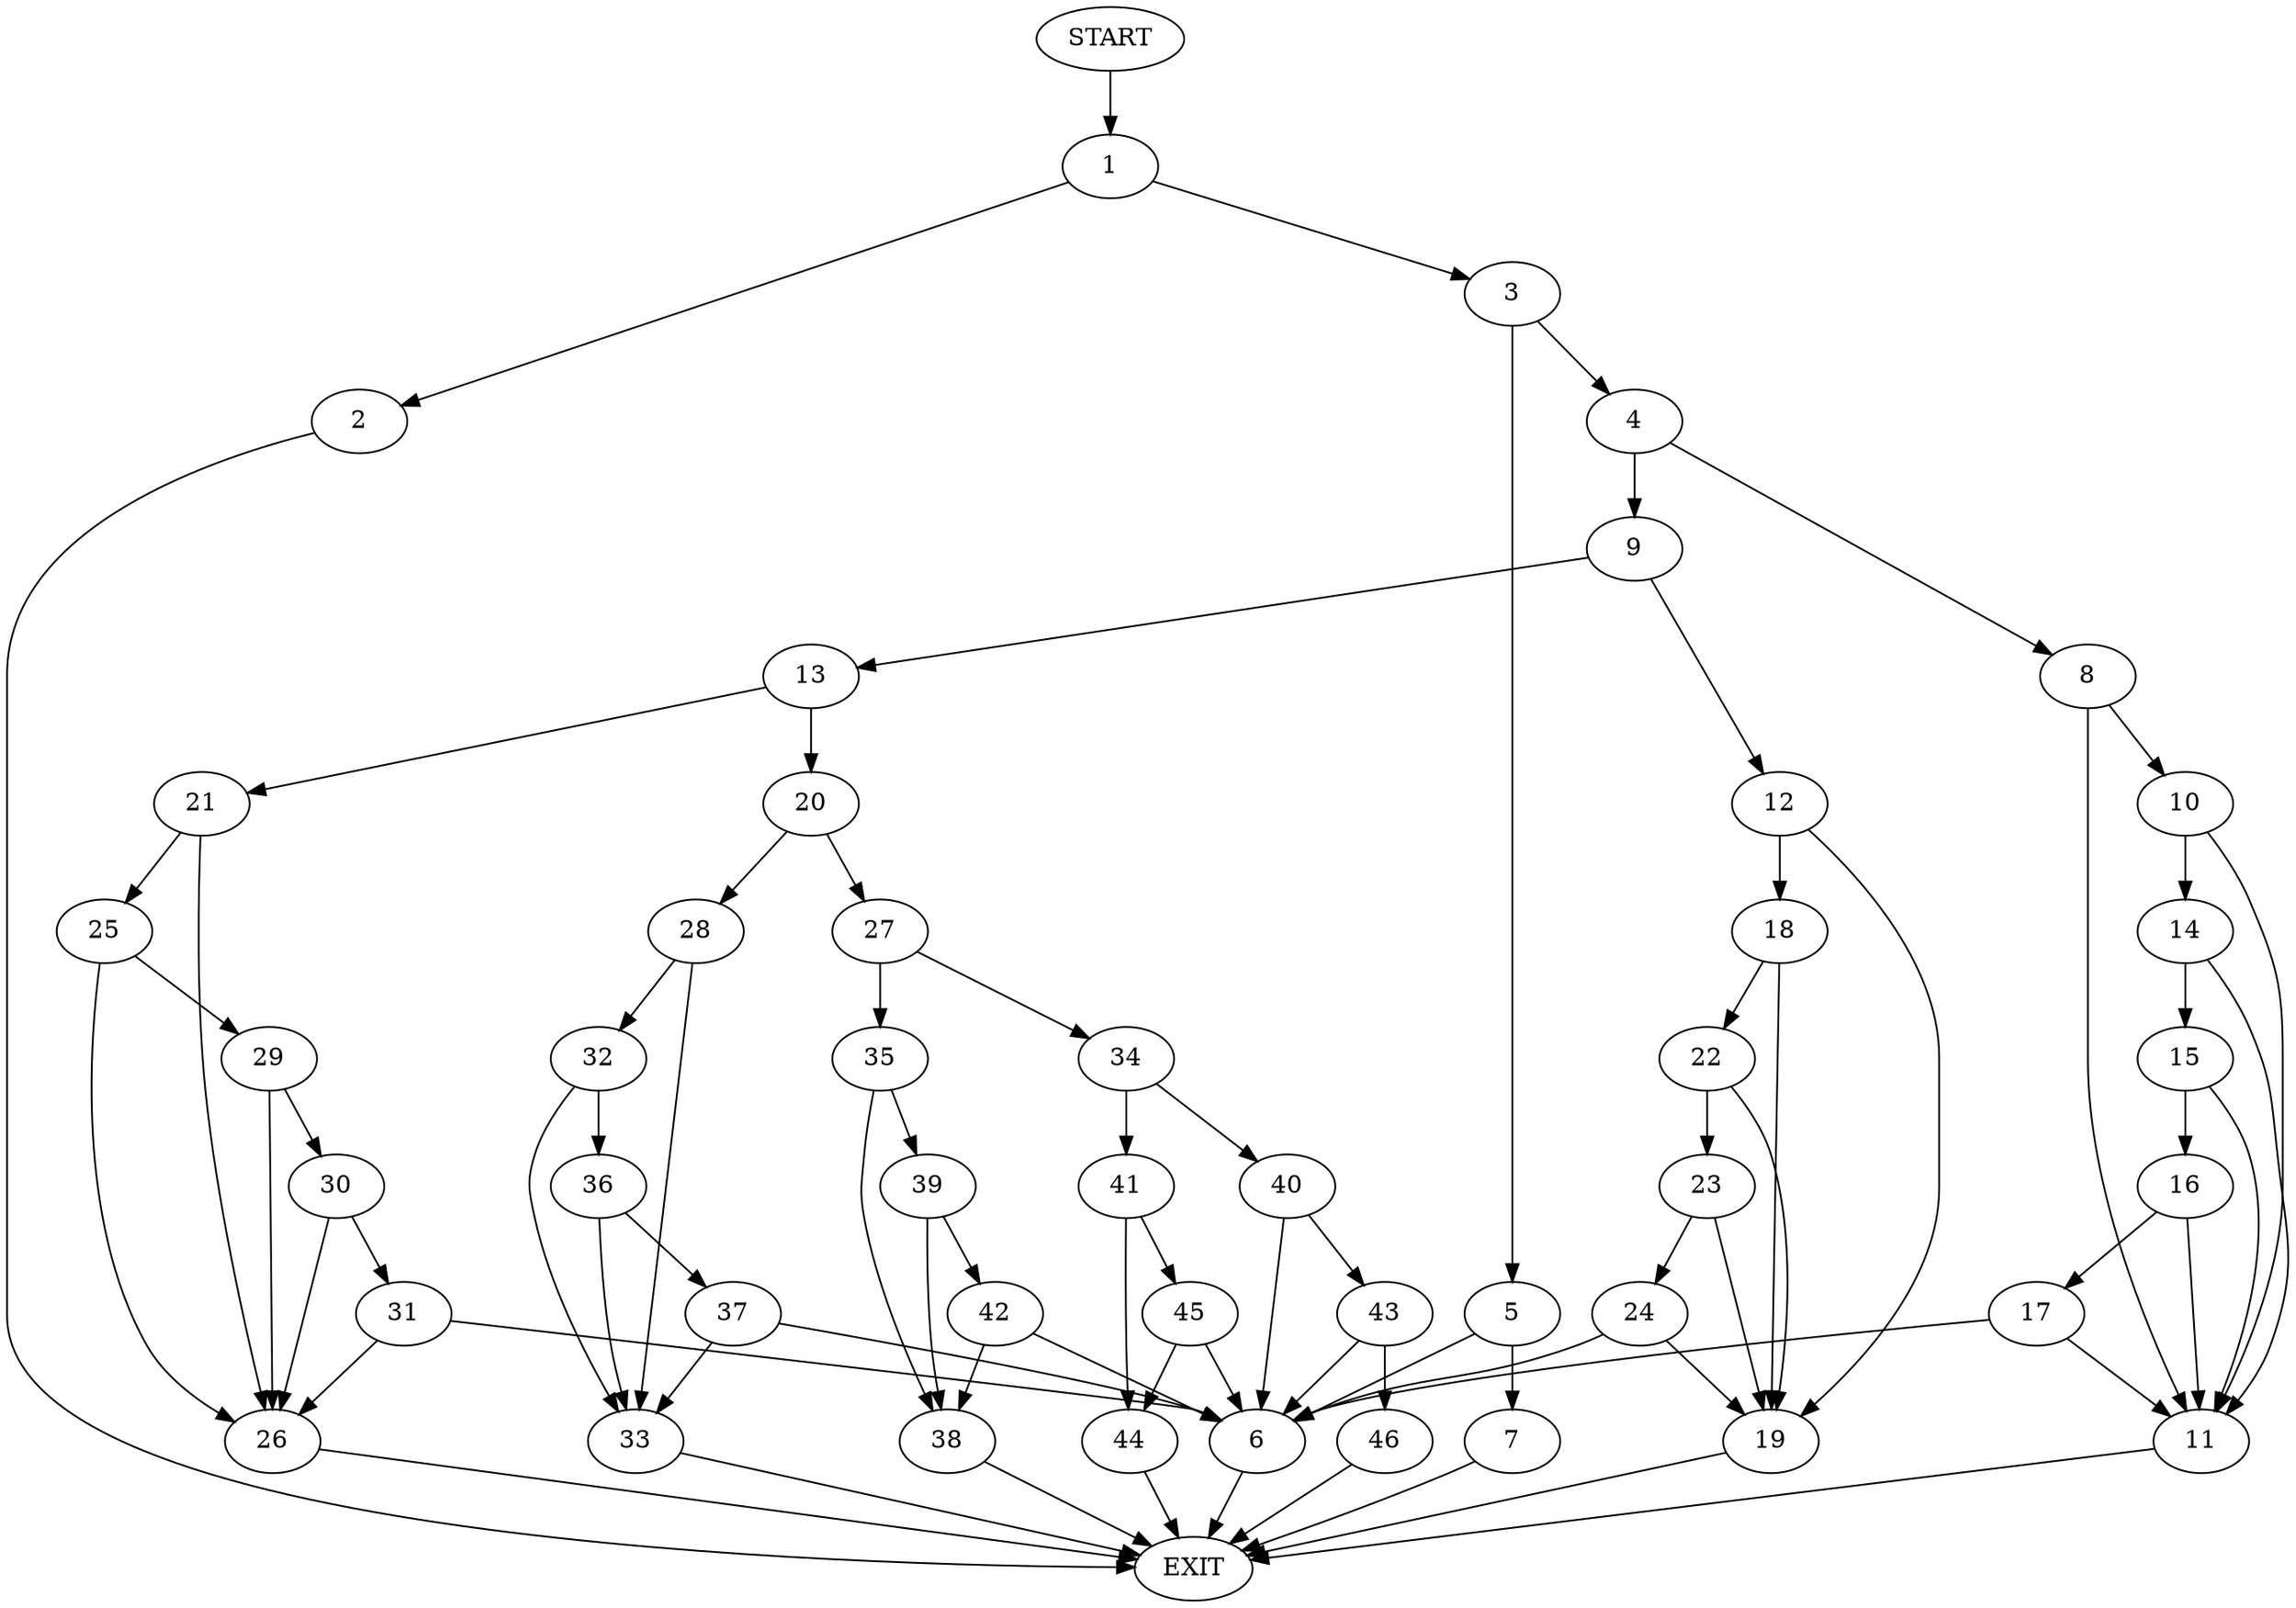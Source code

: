 digraph {
0 [label="START"]
47 [label="EXIT"]
0 -> 1
1 -> 2
1 -> 3
2 -> 47
3 -> 4
3 -> 5
5 -> 6
5 -> 7
4 -> 8
4 -> 9
7 -> 47
6 -> 47
8 -> 10
8 -> 11
9 -> 12
9 -> 13
10 -> 14
10 -> 11
11 -> 47
14 -> 15
14 -> 11
15 -> 16
15 -> 11
16 -> 17
16 -> 11
17 -> 6
17 -> 11
12 -> 18
12 -> 19
13 -> 20
13 -> 21
18 -> 22
18 -> 19
19 -> 47
22 -> 23
22 -> 19
23 -> 24
23 -> 19
24 -> 6
24 -> 19
21 -> 25
21 -> 26
20 -> 27
20 -> 28
26 -> 47
25 -> 29
25 -> 26
29 -> 30
29 -> 26
30 -> 31
30 -> 26
31 -> 6
31 -> 26
28 -> 32
28 -> 33
27 -> 34
27 -> 35
32 -> 36
32 -> 33
33 -> 47
36 -> 33
36 -> 37
37 -> 6
37 -> 33
35 -> 38
35 -> 39
34 -> 40
34 -> 41
39 -> 38
39 -> 42
38 -> 47
42 -> 6
42 -> 38
40 -> 6
40 -> 43
41 -> 44
41 -> 45
44 -> 47
45 -> 6
45 -> 44
43 -> 6
43 -> 46
46 -> 47
}
